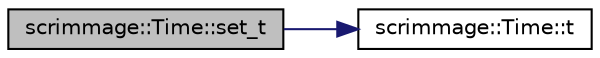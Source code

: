 digraph "scrimmage::Time::set_t"
{
 // LATEX_PDF_SIZE
  edge [fontname="Helvetica",fontsize="10",labelfontname="Helvetica",labelfontsize="10"];
  node [fontname="Helvetica",fontsize="10",shape=record];
  rankdir="LR";
  Node1 [label="scrimmage::Time::set_t",height=0.2,width=0.4,color="black", fillcolor="grey75", style="filled", fontcolor="black",tooltip=" "];
  Node1 -> Node2 [color="midnightblue",fontsize="10",style="solid",fontname="Helvetica"];
  Node2 [label="scrimmage::Time::t",height=0.2,width=0.4,color="black", fillcolor="white", style="filled",URL="$classscrimmage_1_1Time.html#ae7733f7138c88ce0d62073eb5e0f6fb9",tooltip=" "];
}
